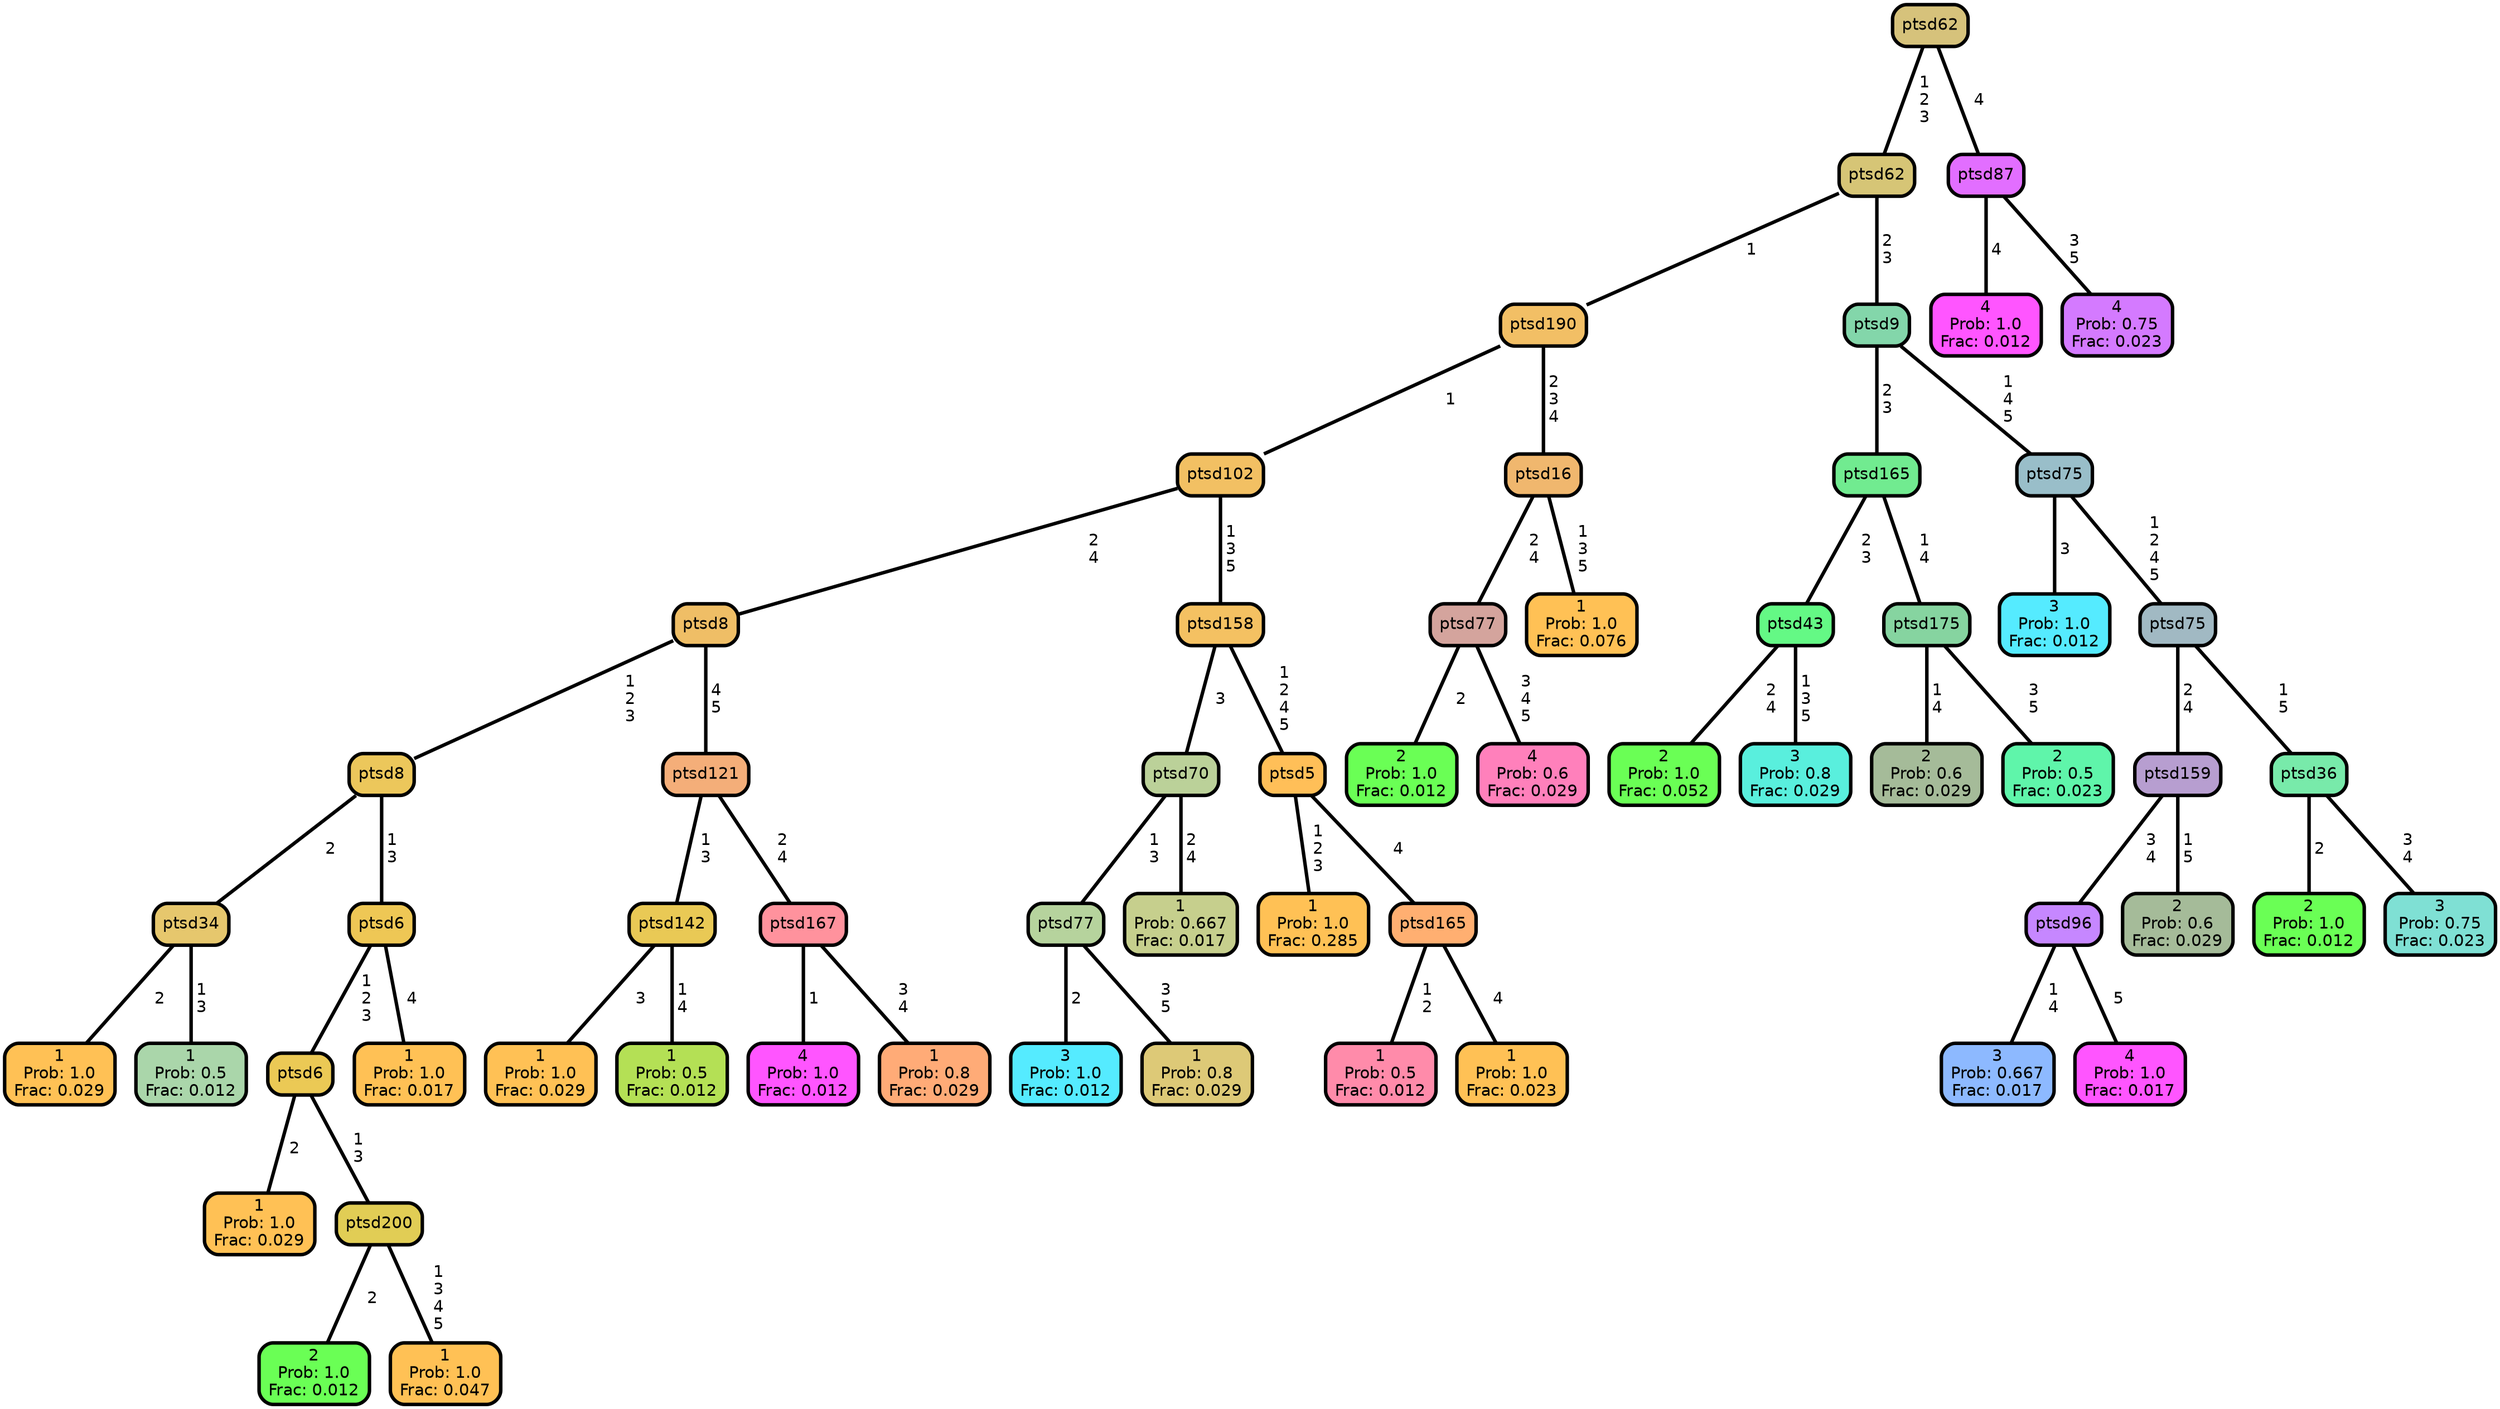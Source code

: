graph Tree {
node [shape=box, style="filled, rounded",color="black",penwidth="3",fontcolor="black",                 fontname=helvetica] ;
graph [ranksep="0 equally", splines=straight,                 bgcolor=transparent, dpi=200] ;
edge [fontname=helvetica, color=black] ;
0 [label="1
Prob: 1.0
Frac: 0.029", fillcolor="#ffc155"] ;
1 [label="ptsd34", fillcolor="#e6c76d"] ;
2 [label="1
Prob: 0.5
Frac: 0.012", fillcolor="#aad6aa"] ;
3 [label="ptsd8", fillcolor="#ecc75b"] ;
4 [label="1
Prob: 1.0
Frac: 0.029", fillcolor="#ffc155"] ;
5 [label="ptsd6", fillcolor="#ebc955"] ;
6 [label="2
Prob: 1.0
Frac: 0.012", fillcolor="#6aff55"] ;
7 [label="ptsd200", fillcolor="#e1cd55"] ;
8 [label="1
Prob: 1.0
Frac: 0.047", fillcolor="#ffc155"] ;
9 [label="ptsd6", fillcolor="#eec755"] ;
10 [label="1
Prob: 1.0
Frac: 0.017", fillcolor="#ffc155"] ;
11 [label="ptsd8", fillcolor="#efbe66"] ;
12 [label="1
Prob: 1.0
Frac: 0.029", fillcolor="#ffc155"] ;
13 [label="ptsd142", fillcolor="#e9c955"] ;
14 [label="1
Prob: 0.5
Frac: 0.012", fillcolor="#b4e055"] ;
15 [label="ptsd121", fillcolor="#f4ae79"] ;
16 [label="4
Prob: 1.0
Frac: 0.012", fillcolor="#ff55ff"] ;
17 [label="ptsd167", fillcolor="#ff929d"] ;
18 [label="1
Prob: 0.8
Frac: 0.029", fillcolor="#ffab77"] ;
19 [label="ptsd102", fillcolor="#f2c063"] ;
20 [label="3
Prob: 1.0
Frac: 0.012", fillcolor="#55ebff"] ;
21 [label="ptsd77", fillcolor="#b6d39d"] ;
22 [label="1
Prob: 0.8
Frac: 0.029", fillcolor="#ddc977"] ;
23 [label="ptsd70", fillcolor="#bbd199"] ;
24 [label="1
Prob: 0.667
Frac: 0.017", fillcolor="#c6cf8d"] ;
25 [label="ptsd158", fillcolor="#f4c162"] ;
26 [label="1
Prob: 1.0
Frac: 0.285", fillcolor="#ffc155"] ;
27 [label="ptsd5", fillcolor="#ffbf58"] ;
28 [label="1
Prob: 0.5
Frac: 0.012", fillcolor="#ff8baa"] ;
29 [label="ptsd165", fillcolor="#ffaf71"] ;
30 [label="1
Prob: 1.0
Frac: 0.023", fillcolor="#ffc155"] ;
31 [label="ptsd190", fillcolor="#f2bf65"] ;
32 [label="2
Prob: 1.0
Frac: 0.012", fillcolor="#6aff55"] ;
33 [label="ptsd77", fillcolor="#d4a49d"] ;
34 [label="4
Prob: 0.6
Frac: 0.029", fillcolor="#ff80bb"] ;
35 [label="ptsd16", fillcolor="#f0b76e"] ;
36 [label="1
Prob: 1.0
Frac: 0.076", fillcolor="#ffc155"] ;
37 [label="ptsd62", fillcolor="#d6c576"] ;
38 [label="2
Prob: 1.0
Frac: 0.052", fillcolor="#6aff55"] ;
39 [label="ptsd43", fillcolor="#64f985"] ;
40 [label="3
Prob: 0.8
Frac: 0.029", fillcolor="#59efdd"] ;
41 [label="ptsd165", fillcolor="#71eb90"] ;
42 [label="2
Prob: 0.6
Frac: 0.029", fillcolor="#a5bb99"] ;
43 [label="ptsd175", fillcolor="#86d4a0"] ;
44 [label="2
Prob: 0.5
Frac: 0.023", fillcolor="#5ff5aa"] ;
45 [label="ptsd9", fillcolor="#83d6aa"] ;
46 [label="3
Prob: 1.0
Frac: 0.012", fillcolor="#55ebff"] ;
47 [label="ptsd75", fillcolor="#99bec9"] ;
48 [label="3
Prob: 0.667
Frac: 0.017", fillcolor="#8db9ff"] ;
49 [label="ptsd96", fillcolor="#c687ff"] ;
50 [label="4
Prob: 1.0
Frac: 0.017", fillcolor="#ff55ff"] ;
51 [label="ptsd159", fillcolor="#b79ed0"] ;
52 [label="2
Prob: 0.6
Frac: 0.029", fillcolor="#a5bb99"] ;
53 [label="ptsd75", fillcolor="#a1b9c3"] ;
54 [label="2
Prob: 1.0
Frac: 0.012", fillcolor="#6aff55"] ;
55 [label="ptsd36", fillcolor="#78eaaa"] ;
56 [label="3
Prob: 0.75
Frac: 0.023", fillcolor="#7fe0d4"] ;
57 [label="ptsd62", fillcolor="#d6c27b"] ;
58 [label="4
Prob: 1.0
Frac: 0.012", fillcolor="#ff55ff"] ;
59 [label="ptsd87", fillcolor="#e26eff"] ;
60 [label="4
Prob: 0.75
Frac: 0.023", fillcolor="#d47aff"] ;
1 -- 0 [label=" 2",penwidth=3] ;
1 -- 2 [label=" 1\n 3",penwidth=3] ;
3 -- 1 [label=" 2",penwidth=3] ;
3 -- 9 [label=" 1\n 3",penwidth=3] ;
5 -- 4 [label=" 2",penwidth=3] ;
5 -- 7 [label=" 1\n 3",penwidth=3] ;
7 -- 6 [label=" 2",penwidth=3] ;
7 -- 8 [label=" 1\n 3\n 4\n 5",penwidth=3] ;
9 -- 5 [label=" 1\n 2\n 3",penwidth=3] ;
9 -- 10 [label=" 4",penwidth=3] ;
11 -- 3 [label=" 1\n 2\n 3",penwidth=3] ;
11 -- 15 [label=" 4\n 5",penwidth=3] ;
13 -- 12 [label=" 3",penwidth=3] ;
13 -- 14 [label=" 1\n 4",penwidth=3] ;
15 -- 13 [label=" 1\n 3",penwidth=3] ;
15 -- 17 [label=" 2\n 4",penwidth=3] ;
17 -- 16 [label=" 1",penwidth=3] ;
17 -- 18 [label=" 3\n 4",penwidth=3] ;
19 -- 11 [label=" 2\n 4",penwidth=3] ;
19 -- 25 [label=" 1\n 3\n 5",penwidth=3] ;
21 -- 20 [label=" 2",penwidth=3] ;
21 -- 22 [label=" 3\n 5",penwidth=3] ;
23 -- 21 [label=" 1\n 3",penwidth=3] ;
23 -- 24 [label=" 2\n 4",penwidth=3] ;
25 -- 23 [label=" 3",penwidth=3] ;
25 -- 27 [label=" 1\n 2\n 4\n 5",penwidth=3] ;
27 -- 26 [label=" 1\n 2\n 3",penwidth=3] ;
27 -- 29 [label=" 4",penwidth=3] ;
29 -- 28 [label=" 1\n 2",penwidth=3] ;
29 -- 30 [label=" 4",penwidth=3] ;
31 -- 19 [label=" 1",penwidth=3] ;
31 -- 35 [label=" 2\n 3\n 4",penwidth=3] ;
33 -- 32 [label=" 2",penwidth=3] ;
33 -- 34 [label=" 3\n 4\n 5",penwidth=3] ;
35 -- 33 [label=" 2\n 4",penwidth=3] ;
35 -- 36 [label=" 1\n 3\n 5",penwidth=3] ;
37 -- 31 [label=" 1",penwidth=3] ;
37 -- 45 [label=" 2\n 3",penwidth=3] ;
39 -- 38 [label=" 2\n 4",penwidth=3] ;
39 -- 40 [label=" 1\n 3\n 5",penwidth=3] ;
41 -- 39 [label=" 2\n 3",penwidth=3] ;
41 -- 43 [label=" 1\n 4",penwidth=3] ;
43 -- 42 [label=" 1\n 4",penwidth=3] ;
43 -- 44 [label=" 3\n 5",penwidth=3] ;
45 -- 41 [label=" 2\n 3",penwidth=3] ;
45 -- 47 [label=" 1\n 4\n 5",penwidth=3] ;
47 -- 46 [label=" 3",penwidth=3] ;
47 -- 53 [label=" 1\n 2\n 4\n 5",penwidth=3] ;
49 -- 48 [label=" 1\n 4",penwidth=3] ;
49 -- 50 [label=" 5",penwidth=3] ;
51 -- 49 [label=" 3\n 4",penwidth=3] ;
51 -- 52 [label=" 1\n 5",penwidth=3] ;
53 -- 51 [label=" 2\n 4",penwidth=3] ;
53 -- 55 [label=" 1\n 5",penwidth=3] ;
55 -- 54 [label=" 2",penwidth=3] ;
55 -- 56 [label=" 3\n 4",penwidth=3] ;
57 -- 37 [label=" 1\n 2\n 3",penwidth=3] ;
57 -- 59 [label=" 4",penwidth=3] ;
59 -- 58 [label=" 4",penwidth=3] ;
59 -- 60 [label=" 3\n 5",penwidth=3] ;
{rank = same;}}
